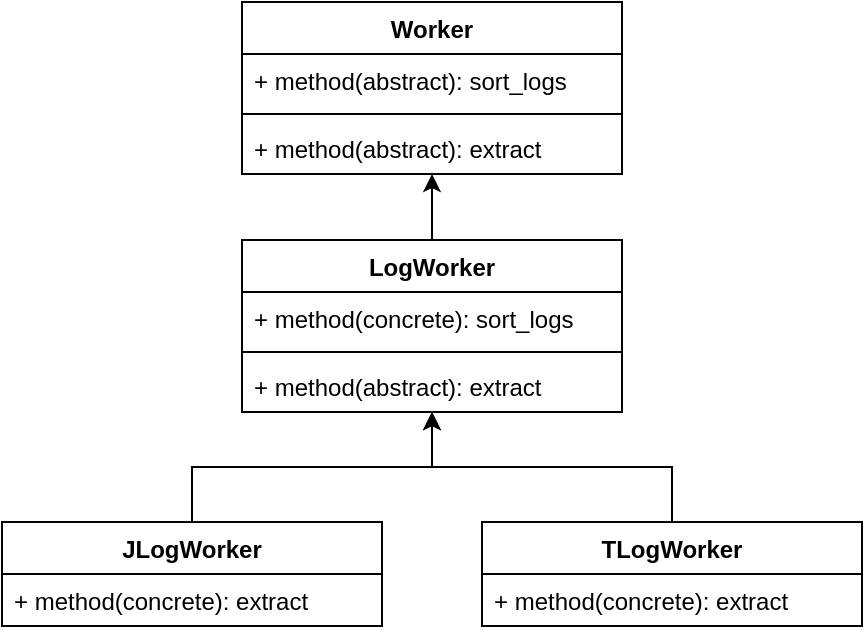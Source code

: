 <mxfile version="20.4.0" type="device"><diagram id="Q7vQaHmrxBVMxg9sIUyv" name="Page-1"><mxGraphModel dx="781" dy="508" grid="1" gridSize="10" guides="1" tooltips="1" connect="1" arrows="1" fold="1" page="1" pageScale="1" pageWidth="850" pageHeight="1100" math="0" shadow="0"><root><mxCell id="0"/><mxCell id="1" parent="0"/><mxCell id="bcpZLalxDPZGnhqGTnXX-22" value="Worker" style="swimlane;fontStyle=1;align=center;verticalAlign=top;childLayout=stackLayout;horizontal=1;startSize=26;horizontalStack=0;resizeParent=1;resizeParentMax=0;resizeLast=0;collapsible=1;marginBottom=0;" vertex="1" parent="1"><mxGeometry x="240" y="40" width="190" height="86" as="geometry"/></mxCell><mxCell id="bcpZLalxDPZGnhqGTnXX-23" value="+ method(abstract): sort_logs" style="text;strokeColor=none;fillColor=none;align=left;verticalAlign=top;spacingLeft=4;spacingRight=4;overflow=hidden;rotatable=0;points=[[0,0.5],[1,0.5]];portConstraint=eastwest;" vertex="1" parent="bcpZLalxDPZGnhqGTnXX-22"><mxGeometry y="26" width="190" height="26" as="geometry"/></mxCell><mxCell id="bcpZLalxDPZGnhqGTnXX-24" value="" style="line;strokeWidth=1;fillColor=none;align=left;verticalAlign=middle;spacingTop=-1;spacingLeft=3;spacingRight=3;rotatable=0;labelPosition=right;points=[];portConstraint=eastwest;strokeColor=inherit;" vertex="1" parent="bcpZLalxDPZGnhqGTnXX-22"><mxGeometry y="52" width="190" height="8" as="geometry"/></mxCell><mxCell id="bcpZLalxDPZGnhqGTnXX-25" value="+ method(abstract): extract" style="text;strokeColor=none;fillColor=none;align=left;verticalAlign=top;spacingLeft=4;spacingRight=4;overflow=hidden;rotatable=0;points=[[0,0.5],[1,0.5]];portConstraint=eastwest;" vertex="1" parent="bcpZLalxDPZGnhqGTnXX-22"><mxGeometry y="60" width="190" height="26" as="geometry"/></mxCell><mxCell id="bcpZLalxDPZGnhqGTnXX-47" style="edgeStyle=orthogonalEdgeStyle;rounded=0;orthogonalLoop=1;jettySize=auto;html=1;" edge="1" parent="1" source="bcpZLalxDPZGnhqGTnXX-30" target="bcpZLalxDPZGnhqGTnXX-22"><mxGeometry relative="1" as="geometry"/></mxCell><mxCell id="bcpZLalxDPZGnhqGTnXX-30" value="LogWorker" style="swimlane;fontStyle=1;align=center;verticalAlign=top;childLayout=stackLayout;horizontal=1;startSize=26;horizontalStack=0;resizeParent=1;resizeParentMax=0;resizeLast=0;collapsible=1;marginBottom=0;" vertex="1" parent="1"><mxGeometry x="240" y="159" width="190" height="86" as="geometry"/></mxCell><mxCell id="bcpZLalxDPZGnhqGTnXX-31" value="+ method(concrete): sort_logs" style="text;strokeColor=none;fillColor=none;align=left;verticalAlign=top;spacingLeft=4;spacingRight=4;overflow=hidden;rotatable=0;points=[[0,0.5],[1,0.5]];portConstraint=eastwest;" vertex="1" parent="bcpZLalxDPZGnhqGTnXX-30"><mxGeometry y="26" width="190" height="26" as="geometry"/></mxCell><mxCell id="bcpZLalxDPZGnhqGTnXX-32" value="" style="line;strokeWidth=1;fillColor=none;align=left;verticalAlign=middle;spacingTop=-1;spacingLeft=3;spacingRight=3;rotatable=0;labelPosition=right;points=[];portConstraint=eastwest;strokeColor=inherit;" vertex="1" parent="bcpZLalxDPZGnhqGTnXX-30"><mxGeometry y="52" width="190" height="8" as="geometry"/></mxCell><mxCell id="bcpZLalxDPZGnhqGTnXX-33" value="+ method(abstract): extract" style="text;strokeColor=none;fillColor=none;align=left;verticalAlign=top;spacingLeft=4;spacingRight=4;overflow=hidden;rotatable=0;points=[[0,0.5],[1,0.5]];portConstraint=eastwest;" vertex="1" parent="bcpZLalxDPZGnhqGTnXX-30"><mxGeometry y="60" width="190" height="26" as="geometry"/></mxCell><mxCell id="bcpZLalxDPZGnhqGTnXX-45" style="edgeStyle=orthogonalEdgeStyle;rounded=0;orthogonalLoop=1;jettySize=auto;html=1;" edge="1" parent="1" source="bcpZLalxDPZGnhqGTnXX-34" target="bcpZLalxDPZGnhqGTnXX-30"><mxGeometry relative="1" as="geometry"/></mxCell><mxCell id="bcpZLalxDPZGnhqGTnXX-34" value="JLogWorker" style="swimlane;fontStyle=1;align=center;verticalAlign=top;childLayout=stackLayout;horizontal=1;startSize=26;horizontalStack=0;resizeParent=1;resizeParentMax=0;resizeLast=0;collapsible=1;marginBottom=0;" vertex="1" parent="1"><mxGeometry x="120" y="300" width="190" height="52" as="geometry"/></mxCell><mxCell id="bcpZLalxDPZGnhqGTnXX-35" value="+ method(concrete): extract" style="text;strokeColor=none;fillColor=none;align=left;verticalAlign=top;spacingLeft=4;spacingRight=4;overflow=hidden;rotatable=0;points=[[0,0.5],[1,0.5]];portConstraint=eastwest;" vertex="1" parent="bcpZLalxDPZGnhqGTnXX-34"><mxGeometry y="26" width="190" height="26" as="geometry"/></mxCell><mxCell id="bcpZLalxDPZGnhqGTnXX-46" style="edgeStyle=orthogonalEdgeStyle;rounded=0;orthogonalLoop=1;jettySize=auto;html=1;" edge="1" parent="1" source="bcpZLalxDPZGnhqGTnXX-42" target="bcpZLalxDPZGnhqGTnXX-30"><mxGeometry relative="1" as="geometry"/></mxCell><mxCell id="bcpZLalxDPZGnhqGTnXX-42" value="TLogWorker" style="swimlane;fontStyle=1;align=center;verticalAlign=top;childLayout=stackLayout;horizontal=1;startSize=26;horizontalStack=0;resizeParent=1;resizeParentMax=0;resizeLast=0;collapsible=1;marginBottom=0;" vertex="1" parent="1"><mxGeometry x="360" y="300" width="190" height="52" as="geometry"/></mxCell><mxCell id="bcpZLalxDPZGnhqGTnXX-43" value="+ method(concrete): extract" style="text;strokeColor=none;fillColor=none;align=left;verticalAlign=top;spacingLeft=4;spacingRight=4;overflow=hidden;rotatable=0;points=[[0,0.5],[1,0.5]];portConstraint=eastwest;" vertex="1" parent="bcpZLalxDPZGnhqGTnXX-42"><mxGeometry y="26" width="190" height="26" as="geometry"/></mxCell></root></mxGraphModel></diagram></mxfile>